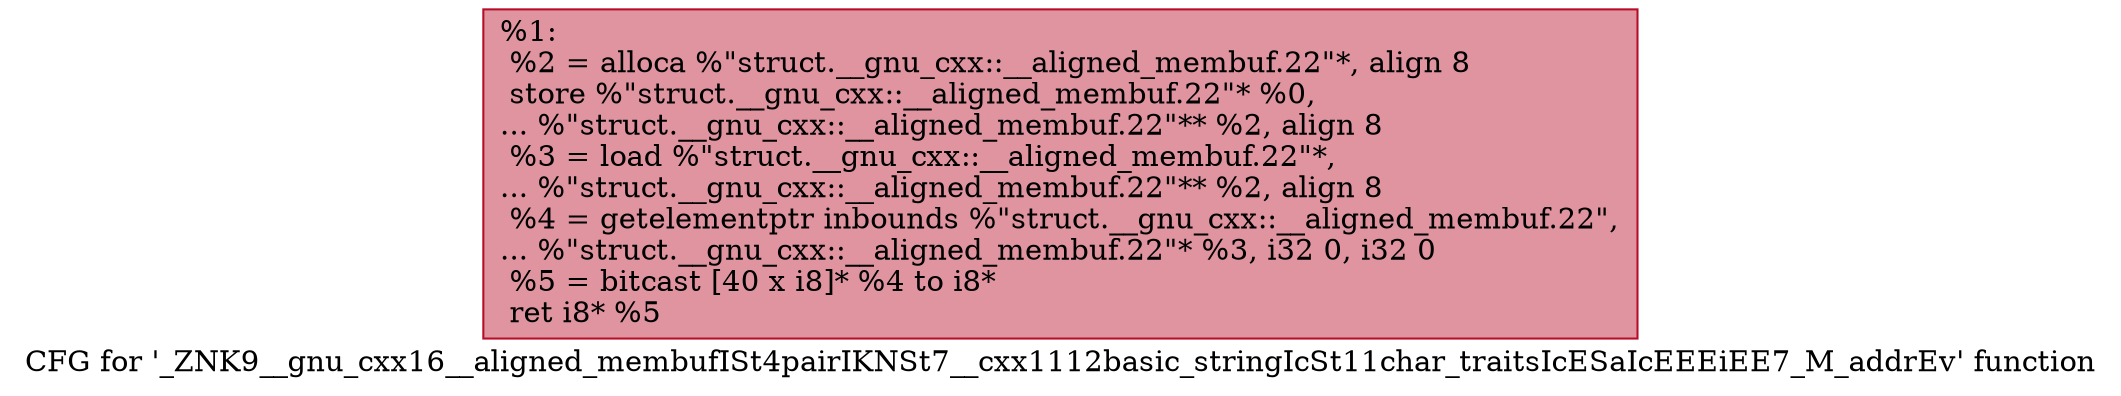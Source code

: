 digraph "CFG for '_ZNK9__gnu_cxx16__aligned_membufISt4pairIKNSt7__cxx1112basic_stringIcSt11char_traitsIcESaIcEEEiEE7_M_addrEv' function" {
	label="CFG for '_ZNK9__gnu_cxx16__aligned_membufISt4pairIKNSt7__cxx1112basic_stringIcSt11char_traitsIcESaIcEEEiEE7_M_addrEv' function";

	Node0x55a846805940 [shape=record,color="#b70d28ff", style=filled, fillcolor="#b70d2870",label="{%1:\l  %2 = alloca %\"struct.__gnu_cxx::__aligned_membuf.22\"*, align 8\l  store %\"struct.__gnu_cxx::__aligned_membuf.22\"* %0,\l... %\"struct.__gnu_cxx::__aligned_membuf.22\"** %2, align 8\l  %3 = load %\"struct.__gnu_cxx::__aligned_membuf.22\"*,\l... %\"struct.__gnu_cxx::__aligned_membuf.22\"** %2, align 8\l  %4 = getelementptr inbounds %\"struct.__gnu_cxx::__aligned_membuf.22\",\l... %\"struct.__gnu_cxx::__aligned_membuf.22\"* %3, i32 0, i32 0\l  %5 = bitcast [40 x i8]* %4 to i8*\l  ret i8* %5\l}"];
}
